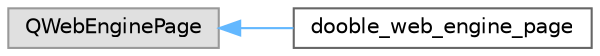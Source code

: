 digraph "Graphical Class Hierarchy"
{
 // LATEX_PDF_SIZE
  bgcolor="transparent";
  edge [fontname=Helvetica,fontsize=10,labelfontname=Helvetica,labelfontsize=10];
  node [fontname=Helvetica,fontsize=10,shape=box,height=0.2,width=0.4];
  rankdir="LR";
  Node0 [id="Node000000",label="QWebEnginePage",height=0.2,width=0.4,color="grey60", fillcolor="#E0E0E0", style="filled",tooltip=" "];
  Node0 -> Node1 [id="edge44_Node000000_Node000001",dir="back",color="steelblue1",style="solid",tooltip=" "];
  Node1 [id="Node000001",label="dooble_web_engine_page",height=0.2,width=0.4,color="grey40", fillcolor="white", style="filled",URL="$classdooble__web__engine__page.html",tooltip=" "];
}
